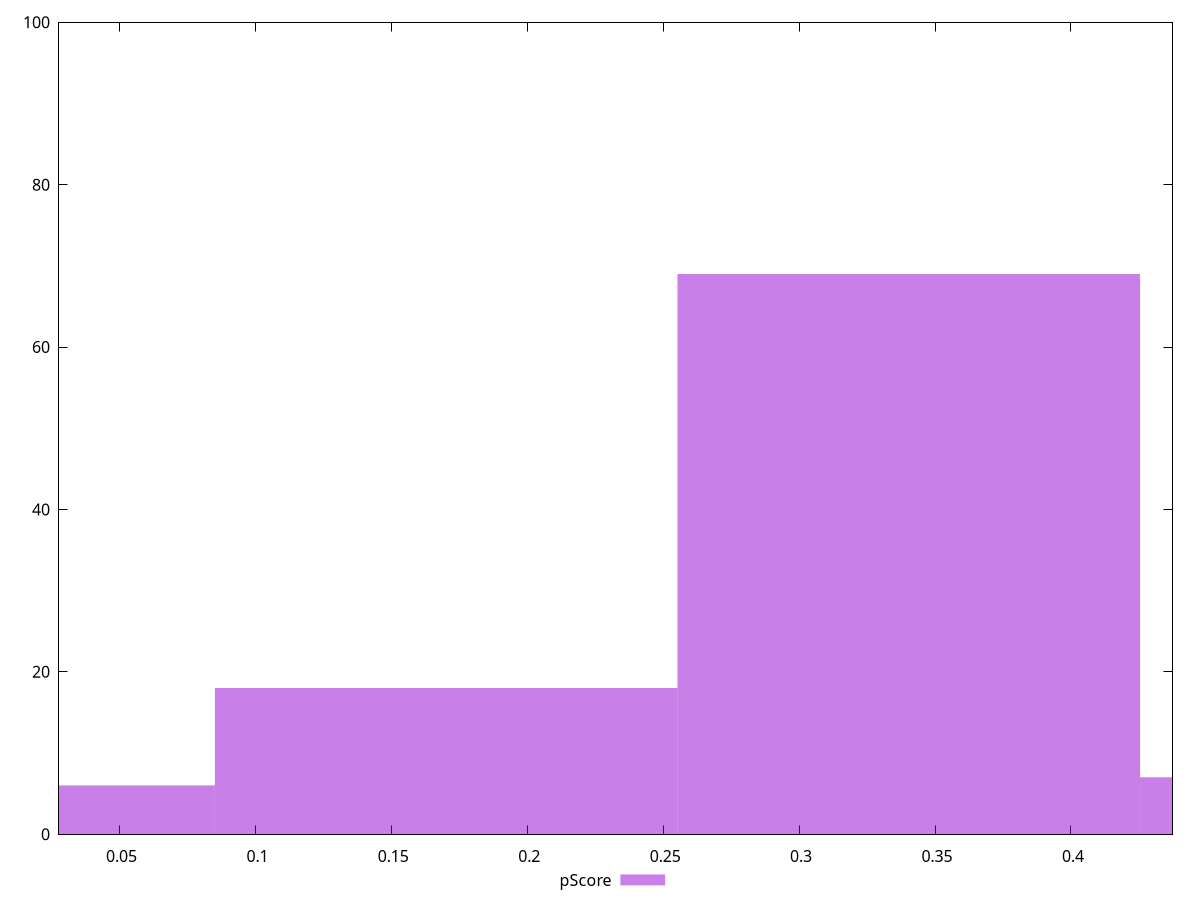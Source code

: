 reset

$pScore <<EOF
0 6
0.34034190324159586 69
0.17017095162079793 18
0.5105128548623938 7
EOF

set key outside below
set boxwidth 0.17017095162079793
set xrange [0.027759306982440057:0.43734235988761555]
set yrange [0:100]
set trange [0:100]
set style fill transparent solid 0.5 noborder
set terminal svg size 640, 490 enhanced background rgb 'white'
set output "report_00009_2021-02-08T22-37-41.559Z/estimated-input-latency/samples/pages+cached/pScore/histogram.svg"

plot $pScore title "pScore" with boxes

reset
